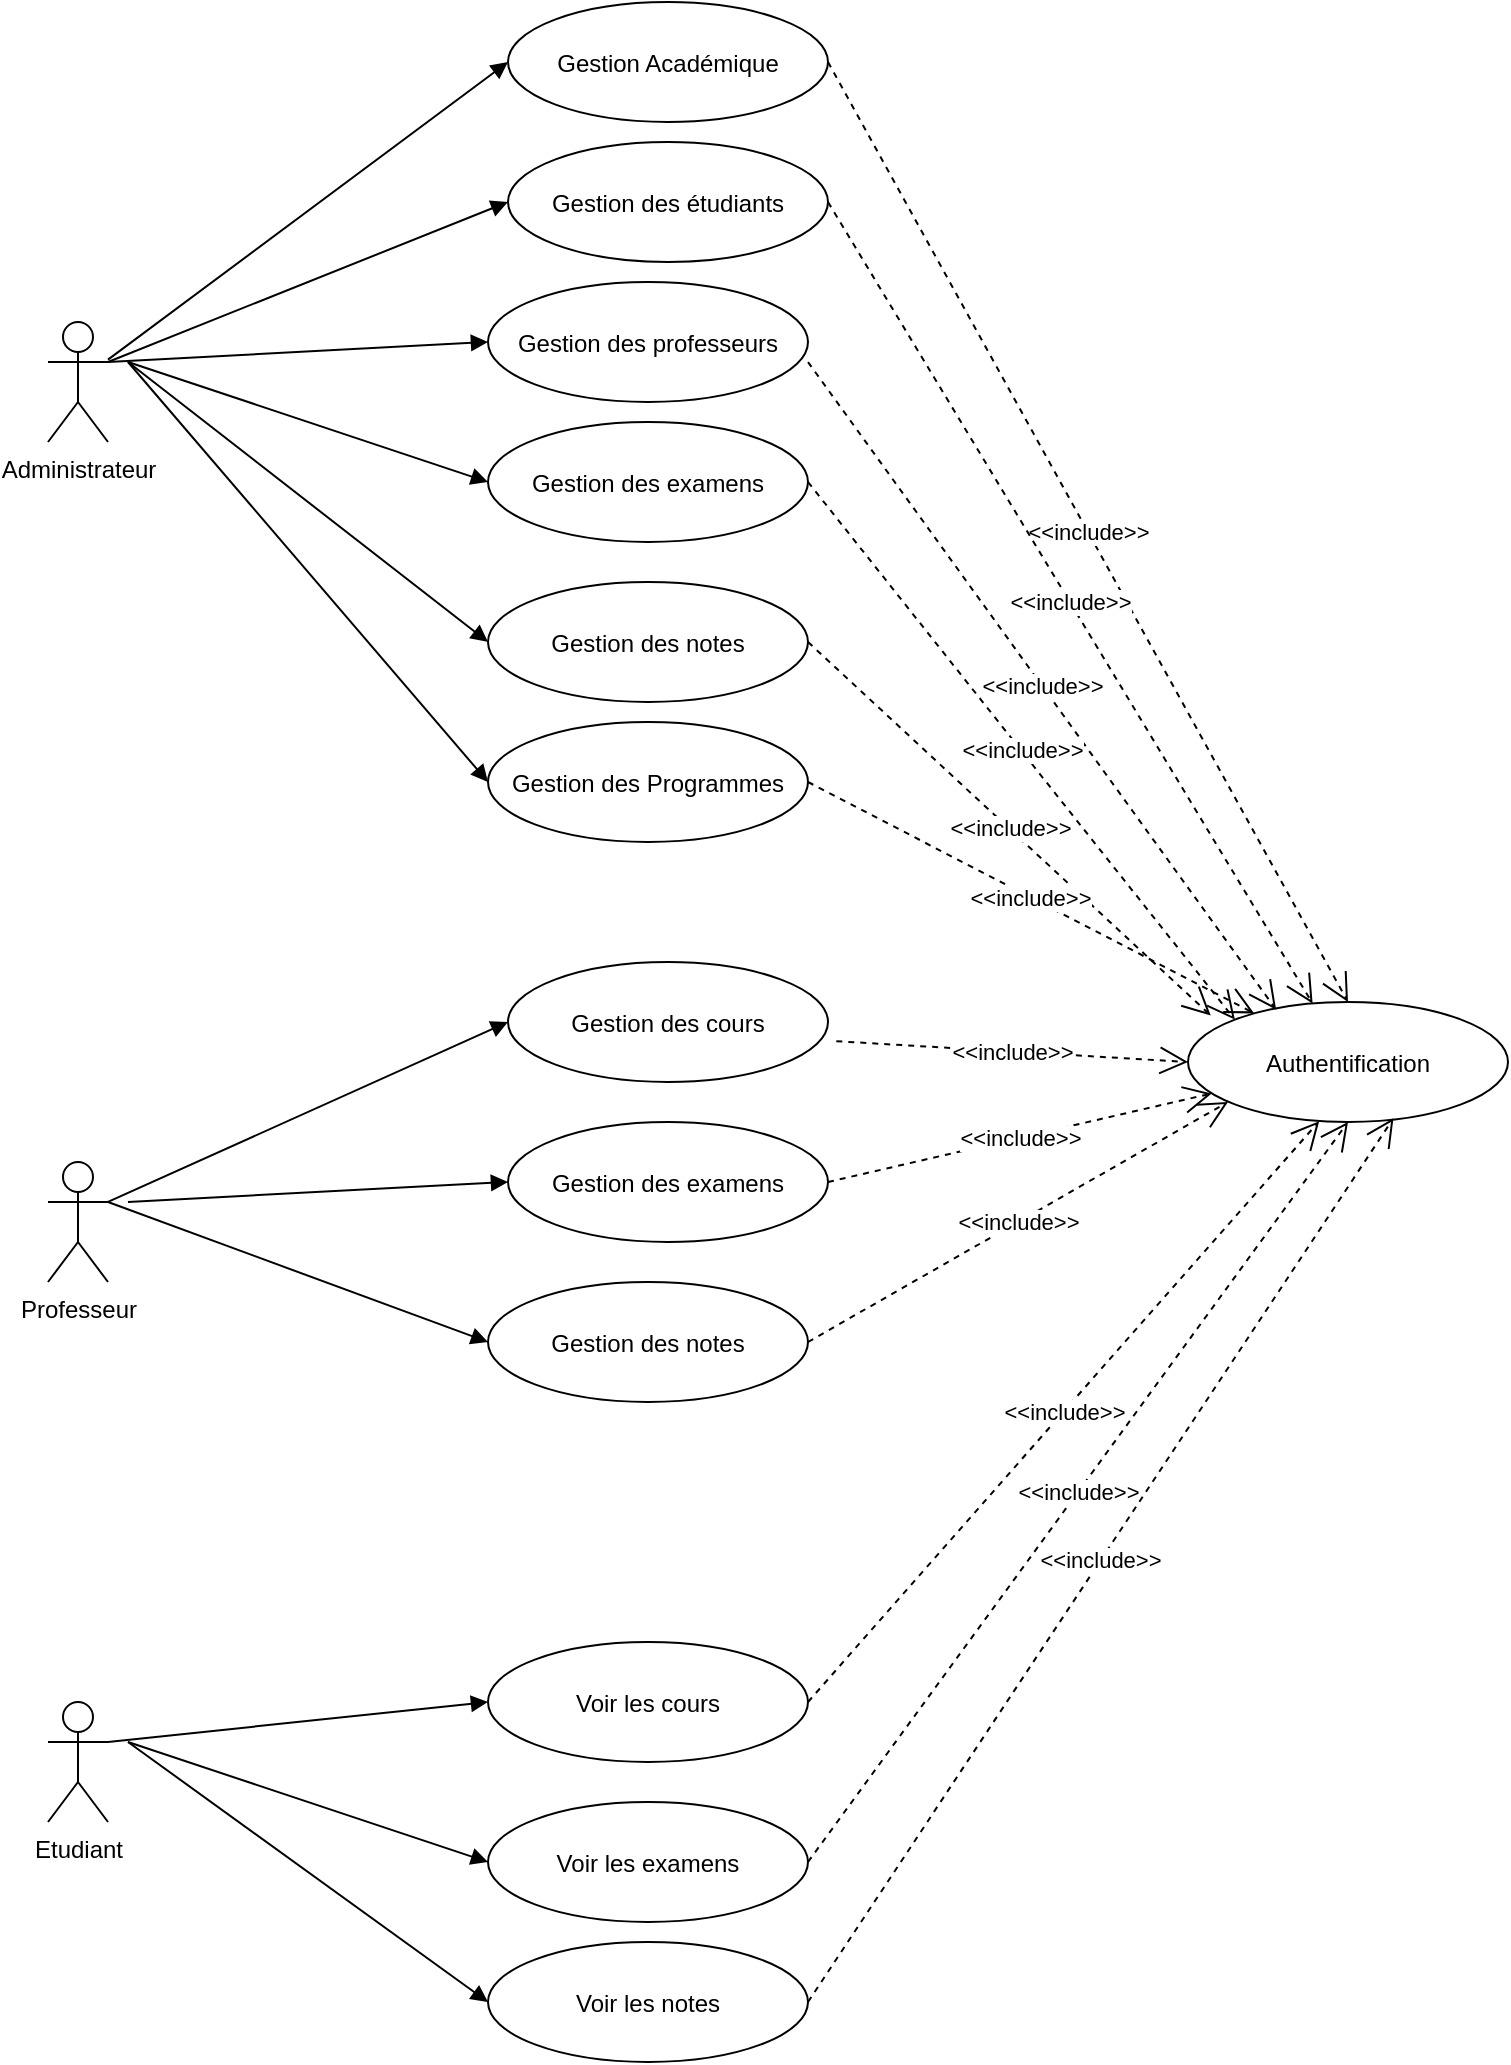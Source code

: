 <mxfile version="24.5.4" type="github">
  <diagram name="Page-1" id="ukoN5H4fn96m-dexxANL">
    <mxGraphModel dx="1533" dy="609" grid="1" gridSize="10" guides="1" tooltips="1" connect="1" arrows="1" fold="1" page="1" pageScale="1" pageWidth="850" pageHeight="1100" math="0" shadow="0">
      <root>
        <mxCell id="0" />
        <mxCell id="1" parent="0" />
        <mxCell id="vJdnkZP15XW9eH7DNpHB-1" value="Administrateur" style="shape=umlActor;verticalLabelPosition=bottom;verticalAlign=top;html=1;" vertex="1" parent="1">
          <mxGeometry x="60" y="190" width="30" height="60" as="geometry" />
        </mxCell>
        <mxCell id="vJdnkZP15XW9eH7DNpHB-5" value="Professeur" style="shape=umlActor;verticalLabelPosition=bottom;verticalAlign=top;html=1;" vertex="1" parent="1">
          <mxGeometry x="60" y="610" width="30" height="60" as="geometry" />
        </mxCell>
        <mxCell id="vJdnkZP15XW9eH7DNpHB-6" value="Etudiant" style="shape=umlActor;verticalLabelPosition=bottom;verticalAlign=top;html=1;" vertex="1" parent="1">
          <mxGeometry x="60" y="880" width="30" height="60" as="geometry" />
        </mxCell>
        <mxCell id="vJdnkZP15XW9eH7DNpHB-12" value="Gestion des étudiants" style="ellipse;strokeColor=#000000;" vertex="1" parent="1">
          <mxGeometry x="290" y="100" width="160" height="60" as="geometry" />
        </mxCell>
        <mxCell id="vJdnkZP15XW9eH7DNpHB-13" value="Gestion des professeurs" style="ellipse;strokeColor=#000000;" vertex="1" parent="1">
          <mxGeometry x="280" y="170" width="160" height="60" as="geometry" />
        </mxCell>
        <mxCell id="vJdnkZP15XW9eH7DNpHB-14" value="Gestion Académique" style="ellipse;strokeColor=#000000;" vertex="1" parent="1">
          <mxGeometry x="290" y="30" width="160" height="60" as="geometry" />
        </mxCell>
        <mxCell id="vJdnkZP15XW9eH7DNpHB-15" value="Gestion des examens" style="ellipse;strokeColor=#000000;" vertex="1" parent="1">
          <mxGeometry x="280" y="240" width="160" height="60" as="geometry" />
        </mxCell>
        <mxCell id="vJdnkZP15XW9eH7DNpHB-16" value="Gestion des notes" style="ellipse;strokeColor=#000000;" vertex="1" parent="1">
          <mxGeometry x="280" y="320" width="160" height="60" as="geometry" />
        </mxCell>
        <mxCell id="vJdnkZP15XW9eH7DNpHB-17" value="Gestion des Programmes" style="ellipse;strokeColor=#000000;" vertex="1" parent="1">
          <mxGeometry x="280" y="390" width="160" height="60" as="geometry" />
        </mxCell>
        <mxCell id="vJdnkZP15XW9eH7DNpHB-18" value="Gestion des notes" style="ellipse;strokeColor=#000000;" vertex="1" parent="1">
          <mxGeometry x="280" y="670" width="160" height="60" as="geometry" />
        </mxCell>
        <mxCell id="vJdnkZP15XW9eH7DNpHB-19" value="Gestion des examens" style="ellipse;strokeColor=#000000;" vertex="1" parent="1">
          <mxGeometry x="290" y="590" width="160" height="60" as="geometry" />
        </mxCell>
        <mxCell id="vJdnkZP15XW9eH7DNpHB-20" value="Gestion des cours" style="ellipse;strokeColor=#000000;" vertex="1" parent="1">
          <mxGeometry x="290" y="510" width="160" height="60" as="geometry" />
        </mxCell>
        <mxCell id="vJdnkZP15XW9eH7DNpHB-21" value="Voir les notes" style="ellipse;strokeColor=#000000;" vertex="1" parent="1">
          <mxGeometry x="280" y="1000" width="160" height="60" as="geometry" />
        </mxCell>
        <mxCell id="vJdnkZP15XW9eH7DNpHB-22" value="Voir les examens" style="ellipse;strokeColor=#000000;" vertex="1" parent="1">
          <mxGeometry x="280" y="930" width="160" height="60" as="geometry" />
        </mxCell>
        <mxCell id="vJdnkZP15XW9eH7DNpHB-23" value="Voir les cours" style="ellipse;strokeColor=#000000;" vertex="1" parent="1">
          <mxGeometry x="280" y="850" width="160" height="60" as="geometry" />
        </mxCell>
        <mxCell id="vJdnkZP15XW9eH7DNpHB-24" value="Authentification" style="ellipse;strokeColor=#000000;" vertex="1" parent="1">
          <mxGeometry x="630" y="530" width="160" height="60" as="geometry" />
        </mxCell>
        <mxCell id="vJdnkZP15XW9eH7DNpHB-25" value="&amp;lt;&amp;lt;include&amp;gt;&amp;gt;" style="endArrow=open;endSize=12;dashed=1;html=1;rounded=0;exitX=1;exitY=0.5;exitDx=0;exitDy=0;entryX=0.5;entryY=0;entryDx=0;entryDy=0;" edge="1" parent="1" source="vJdnkZP15XW9eH7DNpHB-14" target="vJdnkZP15XW9eH7DNpHB-24">
          <mxGeometry width="160" relative="1" as="geometry">
            <mxPoint x="450" y="320" as="sourcePoint" />
            <mxPoint x="610" y="320" as="targetPoint" />
            <mxPoint as="offset" />
          </mxGeometry>
        </mxCell>
        <mxCell id="vJdnkZP15XW9eH7DNpHB-28" value="&amp;lt;&amp;lt;include&amp;gt;&amp;gt;" style="endArrow=open;endSize=12;dashed=1;html=1;rounded=0;exitX=1;exitY=0.5;exitDx=0;exitDy=0;" edge="1" parent="1" source="vJdnkZP15XW9eH7DNpHB-12" target="vJdnkZP15XW9eH7DNpHB-24">
          <mxGeometry width="160" relative="1" as="geometry">
            <mxPoint x="360" y="470" as="sourcePoint" />
            <mxPoint x="520" y="470" as="targetPoint" />
          </mxGeometry>
        </mxCell>
        <mxCell id="vJdnkZP15XW9eH7DNpHB-29" value="&amp;lt;&amp;lt;include&amp;gt;&amp;gt;" style="endArrow=open;endSize=12;dashed=1;html=1;rounded=0;entryX=0.088;entryY=0.231;entryDx=0;entryDy=0;entryPerimeter=0;exitX=1;exitY=0.667;exitDx=0;exitDy=0;exitPerimeter=0;" edge="1" parent="1" source="vJdnkZP15XW9eH7DNpHB-13">
          <mxGeometry width="160" relative="1" as="geometry">
            <mxPoint x="470" y="270" as="sourcePoint" />
            <mxPoint x="674.08" y="533.84" as="targetPoint" />
          </mxGeometry>
        </mxCell>
        <mxCell id="vJdnkZP15XW9eH7DNpHB-30" value="&amp;lt;&amp;lt;include&amp;gt;&amp;gt;" style="endArrow=open;endSize=12;dashed=1;html=1;rounded=0;entryX=0;entryY=0;entryDx=0;entryDy=0;exitX=1;exitY=0.5;exitDx=0;exitDy=0;" edge="1" parent="1" source="vJdnkZP15XW9eH7DNpHB-15" target="vJdnkZP15XW9eH7DNpHB-24">
          <mxGeometry width="160" relative="1" as="geometry">
            <mxPoint x="360" y="470" as="sourcePoint" />
            <mxPoint x="520" y="470" as="targetPoint" />
          </mxGeometry>
        </mxCell>
        <mxCell id="vJdnkZP15XW9eH7DNpHB-31" value="&amp;lt;&amp;lt;include&amp;gt;&amp;gt;" style="endArrow=open;endSize=12;dashed=1;html=1;rounded=0;entryX=0.071;entryY=0.112;entryDx=0;entryDy=0;entryPerimeter=0;exitX=1;exitY=0.5;exitDx=0;exitDy=0;" edge="1" parent="1" source="vJdnkZP15XW9eH7DNpHB-16" target="vJdnkZP15XW9eH7DNpHB-24">
          <mxGeometry width="160" relative="1" as="geometry">
            <mxPoint x="360" y="330" as="sourcePoint" />
            <mxPoint x="520" y="330" as="targetPoint" />
          </mxGeometry>
        </mxCell>
        <mxCell id="vJdnkZP15XW9eH7DNpHB-32" value="&amp;lt;&amp;lt;include&amp;gt;&amp;gt;" style="endArrow=open;endSize=12;dashed=1;html=1;rounded=0;exitX=1;exitY=0.5;exitDx=0;exitDy=0;" edge="1" parent="1" source="vJdnkZP15XW9eH7DNpHB-17" target="vJdnkZP15XW9eH7DNpHB-24">
          <mxGeometry width="160" relative="1" as="geometry">
            <mxPoint x="360" y="330" as="sourcePoint" />
            <mxPoint x="630" y="540" as="targetPoint" />
          </mxGeometry>
        </mxCell>
        <mxCell id="vJdnkZP15XW9eH7DNpHB-33" value="&amp;lt;&amp;lt;include&amp;gt;&amp;gt;" style="endArrow=open;endSize=12;dashed=1;html=1;rounded=0;entryX=0;entryY=0.5;entryDx=0;entryDy=0;exitX=1.026;exitY=0.66;exitDx=0;exitDy=0;exitPerimeter=0;" edge="1" parent="1" source="vJdnkZP15XW9eH7DNpHB-20" target="vJdnkZP15XW9eH7DNpHB-24">
          <mxGeometry width="160" relative="1" as="geometry">
            <mxPoint x="360" y="610" as="sourcePoint" />
            <mxPoint x="520" y="610" as="targetPoint" />
          </mxGeometry>
        </mxCell>
        <mxCell id="vJdnkZP15XW9eH7DNpHB-34" value="&amp;lt;&amp;lt;include&amp;gt;&amp;gt;" style="endArrow=open;endSize=12;dashed=1;html=1;rounded=0;exitX=1;exitY=0.5;exitDx=0;exitDy=0;" edge="1" parent="1" source="vJdnkZP15XW9eH7DNpHB-19" target="vJdnkZP15XW9eH7DNpHB-24">
          <mxGeometry width="160" relative="1" as="geometry">
            <mxPoint x="360" y="610" as="sourcePoint" />
            <mxPoint x="520" y="610" as="targetPoint" />
          </mxGeometry>
        </mxCell>
        <mxCell id="vJdnkZP15XW9eH7DNpHB-35" value="&amp;lt;&amp;lt;include&amp;gt;&amp;gt;" style="endArrow=open;endSize=12;dashed=1;html=1;rounded=0;exitX=1;exitY=0.5;exitDx=0;exitDy=0;entryX=0.125;entryY=0.833;entryDx=0;entryDy=0;entryPerimeter=0;" edge="1" parent="1" source="vJdnkZP15XW9eH7DNpHB-18" target="vJdnkZP15XW9eH7DNpHB-24">
          <mxGeometry width="160" relative="1" as="geometry">
            <mxPoint x="360" y="610" as="sourcePoint" />
            <mxPoint x="640" y="590" as="targetPoint" />
          </mxGeometry>
        </mxCell>
        <mxCell id="vJdnkZP15XW9eH7DNpHB-36" value="&amp;lt;&amp;lt;include&amp;gt;&amp;gt;" style="endArrow=open;endSize=12;dashed=1;html=1;rounded=0;entryX=0.41;entryY=0.993;entryDx=0;entryDy=0;entryPerimeter=0;exitX=1;exitY=0.5;exitDx=0;exitDy=0;" edge="1" parent="1" source="vJdnkZP15XW9eH7DNpHB-23" target="vJdnkZP15XW9eH7DNpHB-24">
          <mxGeometry width="160" relative="1" as="geometry">
            <mxPoint x="360" y="760" as="sourcePoint" />
            <mxPoint x="520" y="760" as="targetPoint" />
          </mxGeometry>
        </mxCell>
        <mxCell id="vJdnkZP15XW9eH7DNpHB-37" value="&amp;lt;&amp;lt;include&amp;gt;&amp;gt;" style="endArrow=open;endSize=12;dashed=1;html=1;rounded=0;entryX=0.5;entryY=1;entryDx=0;entryDy=0;exitX=1;exitY=0.5;exitDx=0;exitDy=0;" edge="1" parent="1" source="vJdnkZP15XW9eH7DNpHB-22" target="vJdnkZP15XW9eH7DNpHB-24">
          <mxGeometry width="160" relative="1" as="geometry">
            <mxPoint x="360" y="760" as="sourcePoint" />
            <mxPoint x="520" y="760" as="targetPoint" />
          </mxGeometry>
        </mxCell>
        <mxCell id="vJdnkZP15XW9eH7DNpHB-38" value="&amp;lt;&amp;lt;include&amp;gt;&amp;gt;" style="endArrow=open;endSize=12;dashed=1;html=1;rounded=0;entryX=0.642;entryY=0.969;entryDx=0;entryDy=0;entryPerimeter=0;exitX=1;exitY=0.5;exitDx=0;exitDy=0;" edge="1" parent="1" source="vJdnkZP15XW9eH7DNpHB-21" target="vJdnkZP15XW9eH7DNpHB-24">
          <mxGeometry width="160" relative="1" as="geometry">
            <mxPoint x="360" y="1040" as="sourcePoint" />
            <mxPoint x="520" y="1040" as="targetPoint" />
          </mxGeometry>
        </mxCell>
        <mxCell id="vJdnkZP15XW9eH7DNpHB-43" value="" style="html=1;verticalAlign=bottom;endArrow=block;curved=0;rounded=0;entryX=0;entryY=0.5;entryDx=0;entryDy=0;" edge="1" parent="1" source="vJdnkZP15XW9eH7DNpHB-1" target="vJdnkZP15XW9eH7DNpHB-14">
          <mxGeometry width="80" relative="1" as="geometry">
            <mxPoint y="330" as="sourcePoint" />
            <mxPoint x="80" y="330" as="targetPoint" />
          </mxGeometry>
        </mxCell>
        <mxCell id="vJdnkZP15XW9eH7DNpHB-44" value="" style="html=1;verticalAlign=bottom;endArrow=block;curved=0;rounded=0;entryX=0;entryY=0.5;entryDx=0;entryDy=0;exitX=1;exitY=0.333;exitDx=0;exitDy=0;exitPerimeter=0;" edge="1" parent="1" source="vJdnkZP15XW9eH7DNpHB-1" target="vJdnkZP15XW9eH7DNpHB-12">
          <mxGeometry width="80" relative="1" as="geometry">
            <mxPoint y="330" as="sourcePoint" />
            <mxPoint x="80" y="330" as="targetPoint" />
          </mxGeometry>
        </mxCell>
        <mxCell id="vJdnkZP15XW9eH7DNpHB-45" value="" style="html=1;verticalAlign=bottom;endArrow=block;curved=0;rounded=0;entryX=0;entryY=0.5;entryDx=0;entryDy=0;exitX=1;exitY=0.333;exitDx=0;exitDy=0;exitPerimeter=0;" edge="1" parent="1" source="vJdnkZP15XW9eH7DNpHB-1" target="vJdnkZP15XW9eH7DNpHB-13">
          <mxGeometry width="80" relative="1" as="geometry">
            <mxPoint y="330" as="sourcePoint" />
            <mxPoint x="80" y="330" as="targetPoint" />
          </mxGeometry>
        </mxCell>
        <mxCell id="vJdnkZP15XW9eH7DNpHB-46" value="" style="html=1;verticalAlign=bottom;endArrow=block;curved=0;rounded=0;entryX=0;entryY=0.5;entryDx=0;entryDy=0;" edge="1" parent="1" target="vJdnkZP15XW9eH7DNpHB-15">
          <mxGeometry width="80" relative="1" as="geometry">
            <mxPoint x="100" y="210" as="sourcePoint" />
            <mxPoint x="80" y="330" as="targetPoint" />
          </mxGeometry>
        </mxCell>
        <mxCell id="vJdnkZP15XW9eH7DNpHB-47" value="" style="html=1;verticalAlign=bottom;endArrow=block;curved=0;rounded=0;entryX=0;entryY=0.5;entryDx=0;entryDy=0;" edge="1" parent="1" target="vJdnkZP15XW9eH7DNpHB-16">
          <mxGeometry width="80" relative="1" as="geometry">
            <mxPoint x="100" y="210" as="sourcePoint" />
            <mxPoint x="80" y="330" as="targetPoint" />
          </mxGeometry>
        </mxCell>
        <mxCell id="vJdnkZP15XW9eH7DNpHB-48" value="" style="html=1;verticalAlign=bottom;endArrow=block;curved=0;rounded=0;entryX=0;entryY=0.5;entryDx=0;entryDy=0;" edge="1" parent="1" target="vJdnkZP15XW9eH7DNpHB-17">
          <mxGeometry width="80" relative="1" as="geometry">
            <mxPoint x="100" y="210" as="sourcePoint" />
            <mxPoint x="80" y="470" as="targetPoint" />
          </mxGeometry>
        </mxCell>
        <mxCell id="vJdnkZP15XW9eH7DNpHB-49" value="" style="html=1;verticalAlign=bottom;endArrow=block;curved=0;rounded=0;entryX=0;entryY=0.5;entryDx=0;entryDy=0;exitX=1;exitY=0.333;exitDx=0;exitDy=0;exitPerimeter=0;" edge="1" parent="1" source="vJdnkZP15XW9eH7DNpHB-5" target="vJdnkZP15XW9eH7DNpHB-20">
          <mxGeometry width="80" relative="1" as="geometry">
            <mxPoint y="610" as="sourcePoint" />
            <mxPoint x="80" y="610" as="targetPoint" />
          </mxGeometry>
        </mxCell>
        <mxCell id="vJdnkZP15XW9eH7DNpHB-50" value="" style="html=1;verticalAlign=bottom;endArrow=block;curved=0;rounded=0;entryX=0;entryY=0.5;entryDx=0;entryDy=0;" edge="1" parent="1" target="vJdnkZP15XW9eH7DNpHB-19">
          <mxGeometry width="80" relative="1" as="geometry">
            <mxPoint x="100" y="630" as="sourcePoint" />
            <mxPoint x="80" y="610" as="targetPoint" />
          </mxGeometry>
        </mxCell>
        <mxCell id="vJdnkZP15XW9eH7DNpHB-52" value="" style="html=1;verticalAlign=bottom;endArrow=block;curved=0;rounded=0;entryX=0;entryY=0.5;entryDx=0;entryDy=0;" edge="1" parent="1" target="vJdnkZP15XW9eH7DNpHB-18">
          <mxGeometry width="80" relative="1" as="geometry">
            <mxPoint x="90" y="630" as="sourcePoint" />
            <mxPoint x="80" y="610" as="targetPoint" />
          </mxGeometry>
        </mxCell>
        <mxCell id="vJdnkZP15XW9eH7DNpHB-53" value="" style="html=1;verticalAlign=bottom;endArrow=block;curved=0;rounded=0;entryX=0;entryY=0.5;entryDx=0;entryDy=0;exitX=1;exitY=0.333;exitDx=0;exitDy=0;exitPerimeter=0;" edge="1" parent="1" source="vJdnkZP15XW9eH7DNpHB-6" target="vJdnkZP15XW9eH7DNpHB-23">
          <mxGeometry width="80" relative="1" as="geometry">
            <mxPoint y="900" as="sourcePoint" />
            <mxPoint x="80" y="900" as="targetPoint" />
          </mxGeometry>
        </mxCell>
        <mxCell id="vJdnkZP15XW9eH7DNpHB-54" value="" style="html=1;verticalAlign=bottom;endArrow=block;curved=0;rounded=0;entryX=0;entryY=0.5;entryDx=0;entryDy=0;" edge="1" parent="1" target="vJdnkZP15XW9eH7DNpHB-22">
          <mxGeometry width="80" relative="1" as="geometry">
            <mxPoint x="100" y="900" as="sourcePoint" />
            <mxPoint x="80" y="900" as="targetPoint" />
          </mxGeometry>
        </mxCell>
        <mxCell id="vJdnkZP15XW9eH7DNpHB-55" value="" style="html=1;verticalAlign=bottom;endArrow=block;curved=0;rounded=0;entryX=0;entryY=0.5;entryDx=0;entryDy=0;" edge="1" parent="1" target="vJdnkZP15XW9eH7DNpHB-21">
          <mxGeometry width="80" relative="1" as="geometry">
            <mxPoint x="100" y="900" as="sourcePoint" />
            <mxPoint x="80" y="900" as="targetPoint" />
          </mxGeometry>
        </mxCell>
      </root>
    </mxGraphModel>
  </diagram>
</mxfile>
